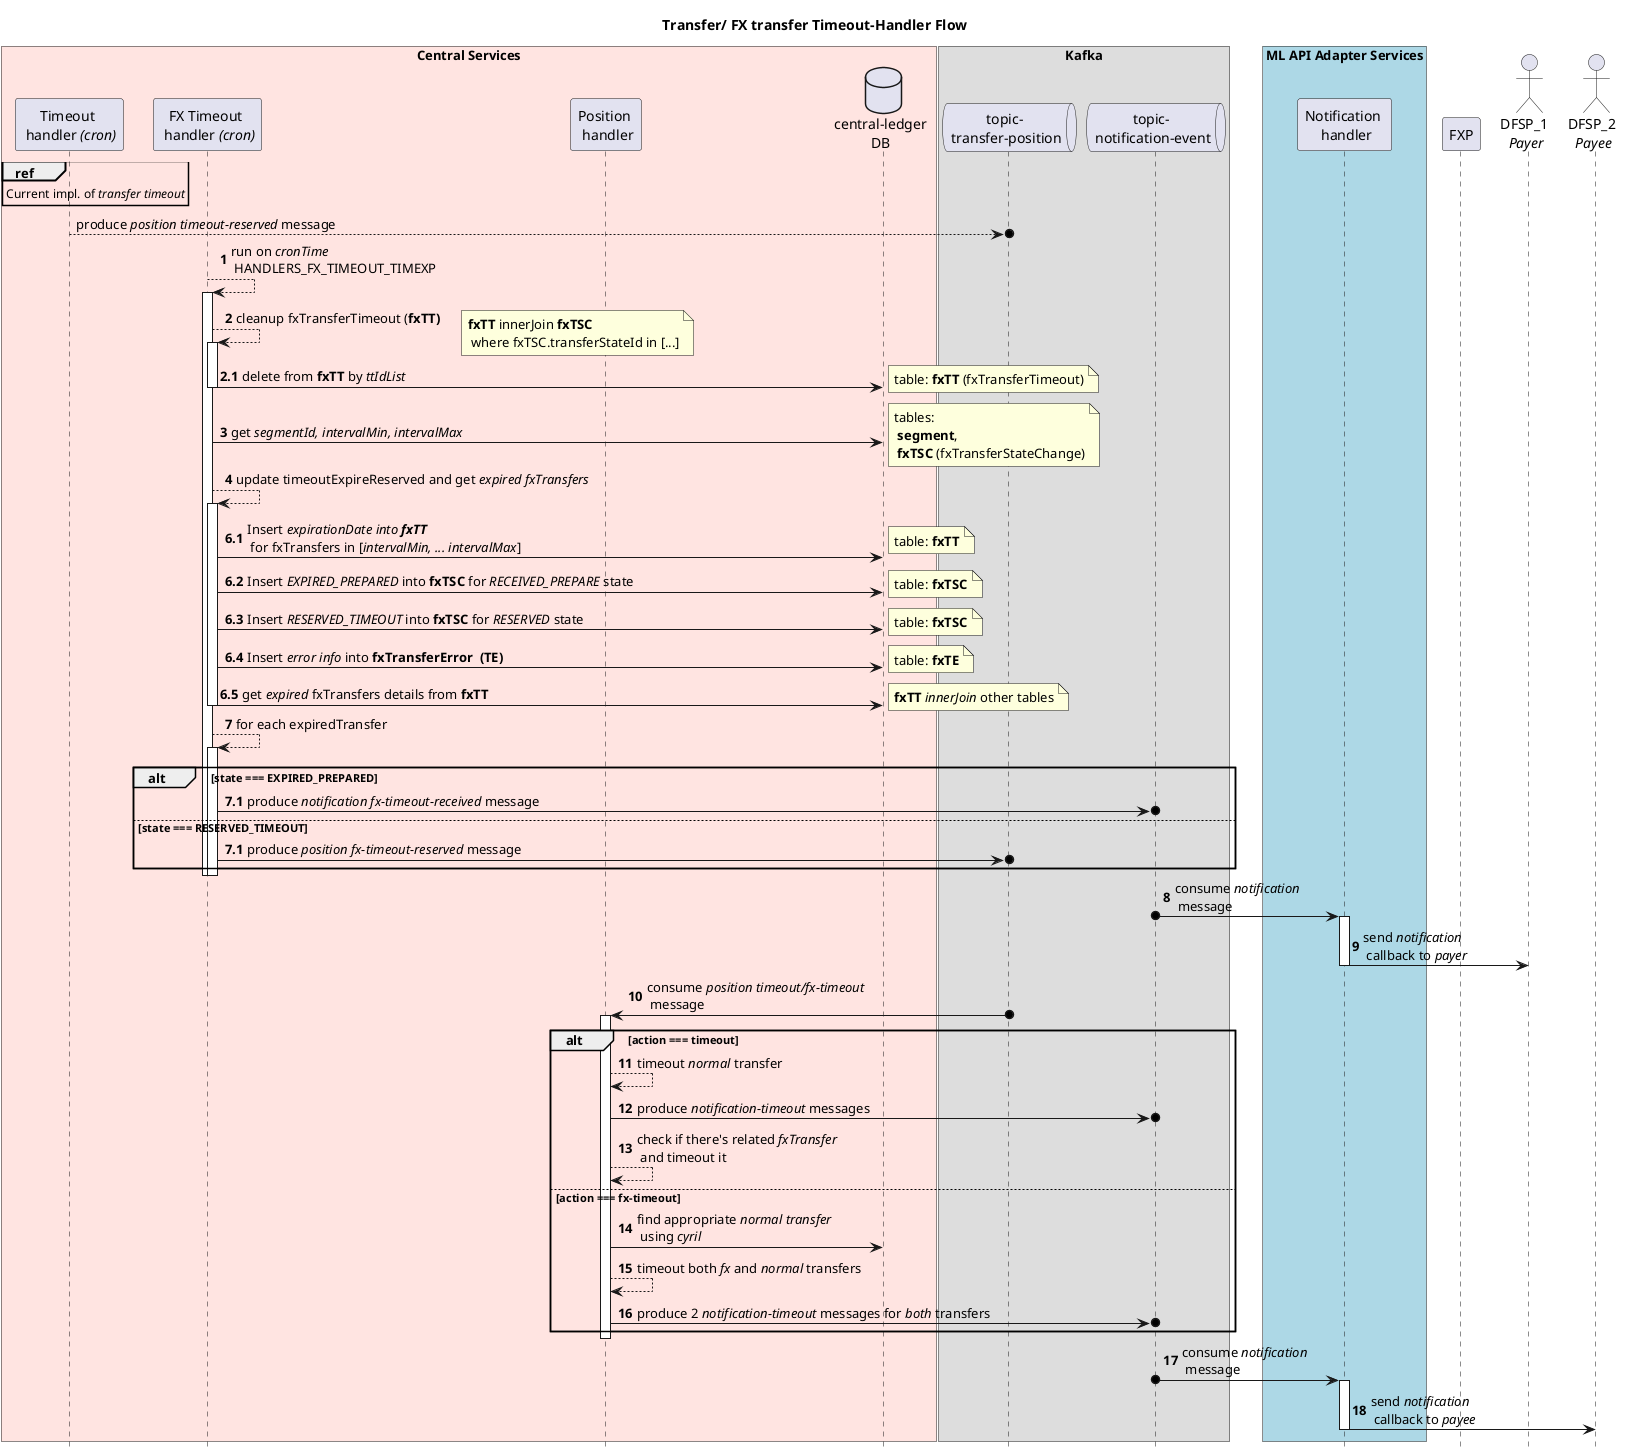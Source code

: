 @startuml
title Transfer/ FX transfer Timeout-Handler Flow

autonumber
hide footbox
skinparam ParticipantPadding 10

box "Central Services" #MistyRose
participant "Timeout \n handler <i>(cron)</i>"      as toh
participant "FX Timeout \n handler <i>(cron)</i>"   as fxToh
participant "Position \n handler"                   as ph
database    "central-ledger\nDB"                    as clDb
end box
box Kafka
queue       "topic-\n transfer-position"            as topicTP
queue       "topic-\n notification-event"           as topicNE
end box
box "ML API Adapter Services" #LightBlue
participant "Notification \n handler"               as nh
end box
participant "FXP"                                   as fxp
actor       "DFSP_1 \n<i>Payer</i>"                 as payer
actor       "DFSP_2 \n<i>Payee</i>"                 as payee

ref over toh : Current impl. of <i>transfer timeout</i>
autonumber stop
toh -->o topicTP : produce <i>position timeout-reserved</i> message

autonumber 1
fxToh --> fxToh : run on <i>cronTime</i>\n HANDLERS_FX_TIMEOUT_TIMEXP
activate fxToh
fxToh --> fxToh : cleanup fxTransferTimeout (<b>fxTT<b>)
note right : <b>fxTT</b> innerJoin <b>fxTSC</b>\n where fxTSC.transferStateId in [...]
activate fxToh
autonumber 2.1
fxToh -> clDb : delete from <b>fxTT</b> by <i>ttIdList</i>
note right :  table: <b>fxTT</b> (fxTransferTimeout)
deactivate fxToh

autonumber 3
fxToh -> clDb : get <i>segmentId, intervalMin, intervalMax</i>
note right : tables:\n <b>segment</b>,\n <b>fxTSC</b> (fxTransferStateChange)

fxToh --> fxToh : update timeoutExpireReserved and get <i>expired fxTransfers</i>
activate fxToh
autonumber 6.1
fxToh -> clDb : Insert <i>expirationDate<i> into <b>fxTT</b>\n for fxTransfers in [<i>intervalMin, ... intervalMax</i>]
note right : table: <b>fxTT</b>
fxToh -> clDb : Insert <i>EXPIRED_PREPARED</i> into <b>fxTSC</b> for <i>RECEIVED_PREPARE</i> state
note right : table: <b>fxTSC</b>
fxToh -> clDb : Insert <i>RESERVED_TIMEOUT</i> into <b>fxTSC</b> for <i>RESERVED</i> state
note right : table: <b>fxTSC</b>
fxToh -> clDb : Insert <i>error info</i> into <b>fxTransferError  (TE)</b>
note right : table: <b>fxTE</b>
fxToh -> clDb : get <i>expired</i> fxTransfers details from <b>fxTT</b>
note right : <b>fxTT</b> <i>innerJoin</i> other tables
deactivate fxToh

autonumber 7
fxToh --> fxToh : for each expiredTransfer
activate fxToh
alt state === EXPIRED_PREPARED
autonumber 7.1
fxToh ->o topicNE : produce <i>notification fx-timeout-received</i> message
else state === RESERVED_TIMEOUT
autonumber 7.1
fxToh ->o topicTP : produce <i>position fx-timeout-reserved</i> message
end
deactivate fxToh
deactivate fxToh

autonumber 8
topicNE o-> nh : consume <i>notification</i>\n message
activate nh
nh -> payer : send <i>notification</i>\n callback to <i>payer</i>
deactivate nh

topicTP o-> ph : consume <i>position timeout/fx-timeout</i>\n message
activate ph
alt action === timeout
ph --> ph : timeout <i>normal</i> transfer
ph ->o topicNE : produce <i>notification-timeout</i> messages
ph --> ph : check if there's related <i>fxTransfer</i> \n and timeout it
else action === fx-timeout
ph -> clDb : find appropriate <i>normal transfer</i> \n using <i>cyril</i>
ph --> ph: timeout both <i>fx</i> and <i>normal</i> transfers
ph ->o topicNE : produce 2 <i>notification-timeout</i> messages for <i>both</i> transfers
end
deactivate ph

topicNE o-> nh : consume <i>notification</i>\n message
activate nh
nh -> payee : send <i>notification</i>\n callback to <i>payee</i>
deactivate nh

@enduml
